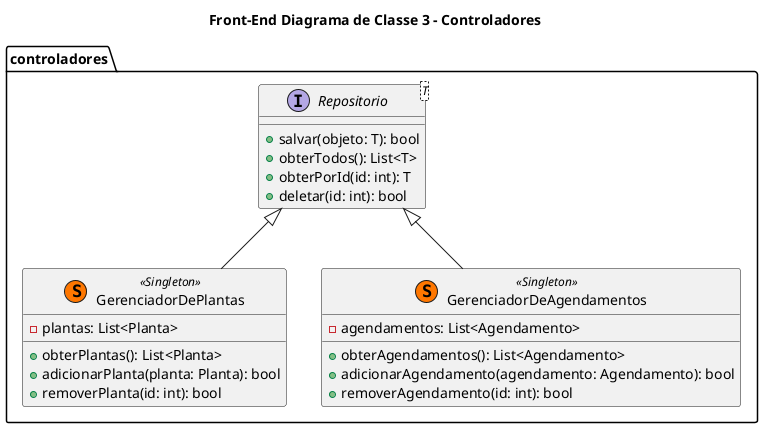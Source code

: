 @startuml Diagrama_Classe_3
title Front-End Diagrama de Classe 3 - Controladores

package controladores {
  interface Repositorio<T> {
    +salvar(objeto: T): bool
    +obterTodos(): List<T>
    +obterPorId(id: int): T
    +deletar(id: int): bool
  }

  class GerenciadorDePlantas << (S,#FF7700) Singleton >> {
    -plantas: List<Planta>
    +obterPlantas(): List<Planta>
    +adicionarPlanta(planta: Planta): bool
    +removerPlanta(id: int): bool
  }

  class GerenciadorDeAgendamentos << (S,#FF7700) Singleton >> {
    -agendamentos: List<Agendamento>
    +obterAgendamentos(): List<Agendamento>
    +adicionarAgendamento(agendamento: Agendamento): bool
    +removerAgendamento(id: int): bool
  }

  Repositorio <|-- GerenciadorDePlantas
  Repositorio <|-- GerenciadorDeAgendamentos
}
@enduml
